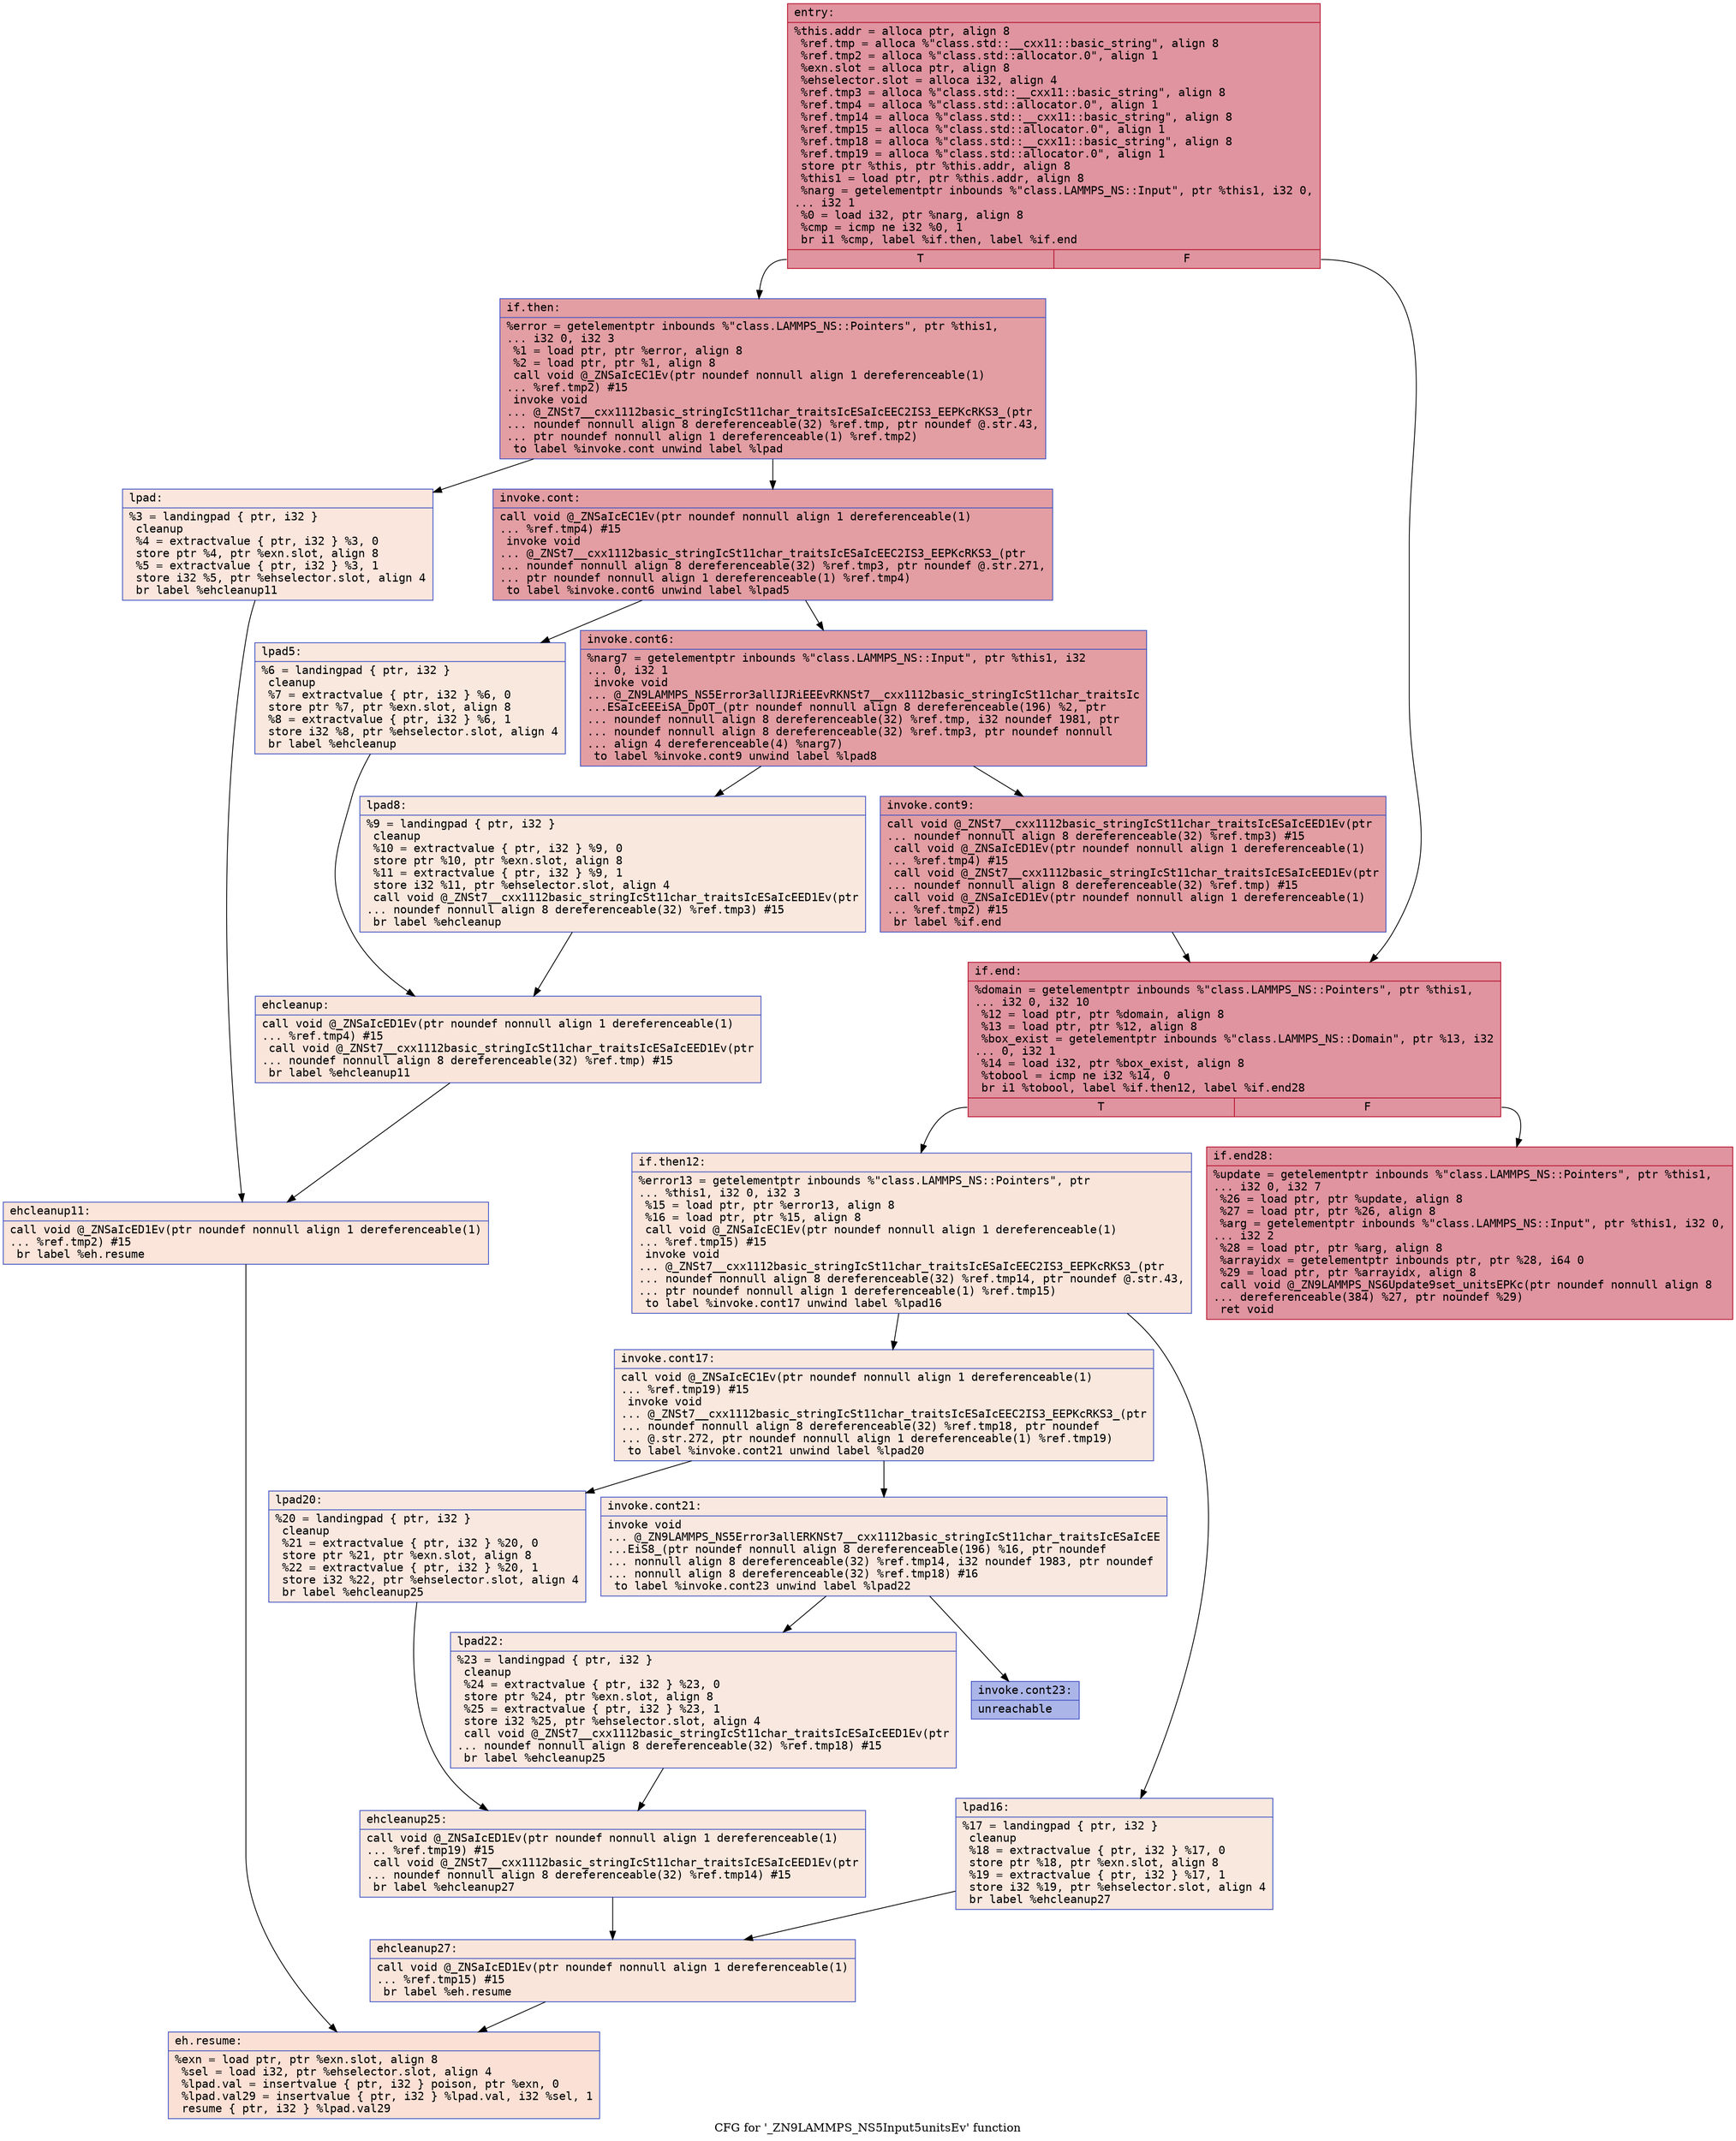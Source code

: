 digraph "CFG for '_ZN9LAMMPS_NS5Input5unitsEv' function" {
	label="CFG for '_ZN9LAMMPS_NS5Input5unitsEv' function";

	Node0x56287378e890 [shape=record,color="#b70d28ff", style=filled, fillcolor="#b70d2870" fontname="Courier",label="{entry:\l|  %this.addr = alloca ptr, align 8\l  %ref.tmp = alloca %\"class.std::__cxx11::basic_string\", align 8\l  %ref.tmp2 = alloca %\"class.std::allocator.0\", align 1\l  %exn.slot = alloca ptr, align 8\l  %ehselector.slot = alloca i32, align 4\l  %ref.tmp3 = alloca %\"class.std::__cxx11::basic_string\", align 8\l  %ref.tmp4 = alloca %\"class.std::allocator.0\", align 1\l  %ref.tmp14 = alloca %\"class.std::__cxx11::basic_string\", align 8\l  %ref.tmp15 = alloca %\"class.std::allocator.0\", align 1\l  %ref.tmp18 = alloca %\"class.std::__cxx11::basic_string\", align 8\l  %ref.tmp19 = alloca %\"class.std::allocator.0\", align 1\l  store ptr %this, ptr %this.addr, align 8\l  %this1 = load ptr, ptr %this.addr, align 8\l  %narg = getelementptr inbounds %\"class.LAMMPS_NS::Input\", ptr %this1, i32 0,\l... i32 1\l  %0 = load i32, ptr %narg, align 8\l  %cmp = icmp ne i32 %0, 1\l  br i1 %cmp, label %if.then, label %if.end\l|{<s0>T|<s1>F}}"];
	Node0x56287378e890:s0 -> Node0x56287378f450[tooltip="entry -> if.then\nProbability 50.00%" ];
	Node0x56287378e890:s1 -> Node0x56287378f4c0[tooltip="entry -> if.end\nProbability 50.00%" ];
	Node0x56287378f450 [shape=record,color="#3d50c3ff", style=filled, fillcolor="#be242e70" fontname="Courier",label="{if.then:\l|  %error = getelementptr inbounds %\"class.LAMMPS_NS::Pointers\", ptr %this1,\l... i32 0, i32 3\l  %1 = load ptr, ptr %error, align 8\l  %2 = load ptr, ptr %1, align 8\l  call void @_ZNSaIcEC1Ev(ptr noundef nonnull align 1 dereferenceable(1)\l... %ref.tmp2) #15\l  invoke void\l... @_ZNSt7__cxx1112basic_stringIcSt11char_traitsIcESaIcEEC2IS3_EEPKcRKS3_(ptr\l... noundef nonnull align 8 dereferenceable(32) %ref.tmp, ptr noundef @.str.43,\l... ptr noundef nonnull align 1 dereferenceable(1) %ref.tmp2)\l          to label %invoke.cont unwind label %lpad\l}"];
	Node0x56287378f450 -> Node0x56287378f940[tooltip="if.then -> invoke.cont\nProbability 100.00%" ];
	Node0x56287378f450 -> Node0x56287378f9c0[tooltip="if.then -> lpad\nProbability 0.00%" ];
	Node0x56287378f940 [shape=record,color="#3d50c3ff", style=filled, fillcolor="#be242e70" fontname="Courier",label="{invoke.cont:\l|  call void @_ZNSaIcEC1Ev(ptr noundef nonnull align 1 dereferenceable(1)\l... %ref.tmp4) #15\l  invoke void\l... @_ZNSt7__cxx1112basic_stringIcSt11char_traitsIcESaIcEEC2IS3_EEPKcRKS3_(ptr\l... noundef nonnull align 8 dereferenceable(32) %ref.tmp3, ptr noundef @.str.271,\l... ptr noundef nonnull align 1 dereferenceable(1) %ref.tmp4)\l          to label %invoke.cont6 unwind label %lpad5\l}"];
	Node0x56287378f940 -> Node0x56287378fce0[tooltip="invoke.cont -> invoke.cont6\nProbability 100.00%" ];
	Node0x56287378f940 -> Node0x56287378fd30[tooltip="invoke.cont -> lpad5\nProbability 0.00%" ];
	Node0x56287378fce0 [shape=record,color="#3d50c3ff", style=filled, fillcolor="#be242e70" fontname="Courier",label="{invoke.cont6:\l|  %narg7 = getelementptr inbounds %\"class.LAMMPS_NS::Input\", ptr %this1, i32\l... 0, i32 1\l  invoke void\l... @_ZN9LAMMPS_NS5Error3allIJRiEEEvRKNSt7__cxx1112basic_stringIcSt11char_traitsIc\l...ESaIcEEEiSA_DpOT_(ptr noundef nonnull align 8 dereferenceable(196) %2, ptr\l... noundef nonnull align 8 dereferenceable(32) %ref.tmp, i32 noundef 1981, ptr\l... noundef nonnull align 8 dereferenceable(32) %ref.tmp3, ptr noundef nonnull\l... align 4 dereferenceable(4) %narg7)\l          to label %invoke.cont9 unwind label %lpad8\l}"];
	Node0x56287378fce0 -> Node0x56287378fc90[tooltip="invoke.cont6 -> invoke.cont9\nProbability 100.00%" ];
	Node0x56287378fce0 -> Node0x56287378ef60[tooltip="invoke.cont6 -> lpad8\nProbability 0.00%" ];
	Node0x56287378fc90 [shape=record,color="#3d50c3ff", style=filled, fillcolor="#be242e70" fontname="Courier",label="{invoke.cont9:\l|  call void @_ZNSt7__cxx1112basic_stringIcSt11char_traitsIcESaIcEED1Ev(ptr\l... noundef nonnull align 8 dereferenceable(32) %ref.tmp3) #15\l  call void @_ZNSaIcED1Ev(ptr noundef nonnull align 1 dereferenceable(1)\l... %ref.tmp4) #15\l  call void @_ZNSt7__cxx1112basic_stringIcSt11char_traitsIcESaIcEED1Ev(ptr\l... noundef nonnull align 8 dereferenceable(32) %ref.tmp) #15\l  call void @_ZNSaIcED1Ev(ptr noundef nonnull align 1 dereferenceable(1)\l... %ref.tmp2) #15\l  br label %if.end\l}"];
	Node0x56287378fc90 -> Node0x56287378f4c0[tooltip="invoke.cont9 -> if.end\nProbability 100.00%" ];
	Node0x56287378f9c0 [shape=record,color="#3d50c3ff", style=filled, fillcolor="#f3c7b170" fontname="Courier",label="{lpad:\l|  %3 = landingpad \{ ptr, i32 \}\l          cleanup\l  %4 = extractvalue \{ ptr, i32 \} %3, 0\l  store ptr %4, ptr %exn.slot, align 8\l  %5 = extractvalue \{ ptr, i32 \} %3, 1\l  store i32 %5, ptr %ehselector.slot, align 4\l  br label %ehcleanup11\l}"];
	Node0x56287378f9c0 -> Node0x562873790c30[tooltip="lpad -> ehcleanup11\nProbability 100.00%" ];
	Node0x56287378fd30 [shape=record,color="#3d50c3ff", style=filled, fillcolor="#f2cab570" fontname="Courier",label="{lpad5:\l|  %6 = landingpad \{ ptr, i32 \}\l          cleanup\l  %7 = extractvalue \{ ptr, i32 \} %6, 0\l  store ptr %7, ptr %exn.slot, align 8\l  %8 = extractvalue \{ ptr, i32 \} %6, 1\l  store i32 %8, ptr %ehselector.slot, align 4\l  br label %ehcleanup\l}"];
	Node0x56287378fd30 -> Node0x562873790f00[tooltip="lpad5 -> ehcleanup\nProbability 100.00%" ];
	Node0x56287378ef60 [shape=record,color="#3d50c3ff", style=filled, fillcolor="#f2cab570" fontname="Courier",label="{lpad8:\l|  %9 = landingpad \{ ptr, i32 \}\l          cleanup\l  %10 = extractvalue \{ ptr, i32 \} %9, 0\l  store ptr %10, ptr %exn.slot, align 8\l  %11 = extractvalue \{ ptr, i32 \} %9, 1\l  store i32 %11, ptr %ehselector.slot, align 4\l  call void @_ZNSt7__cxx1112basic_stringIcSt11char_traitsIcESaIcEED1Ev(ptr\l... noundef nonnull align 8 dereferenceable(32) %ref.tmp3) #15\l  br label %ehcleanup\l}"];
	Node0x56287378ef60 -> Node0x562873790f00[tooltip="lpad8 -> ehcleanup\nProbability 100.00%" ];
	Node0x562873790f00 [shape=record,color="#3d50c3ff", style=filled, fillcolor="#f4c5ad70" fontname="Courier",label="{ehcleanup:\l|  call void @_ZNSaIcED1Ev(ptr noundef nonnull align 1 dereferenceable(1)\l... %ref.tmp4) #15\l  call void @_ZNSt7__cxx1112basic_stringIcSt11char_traitsIcESaIcEED1Ev(ptr\l... noundef nonnull align 8 dereferenceable(32) %ref.tmp) #15\l  br label %ehcleanup11\l}"];
	Node0x562873790f00 -> Node0x562873790c30[tooltip="ehcleanup -> ehcleanup11\nProbability 100.00%" ];
	Node0x562873790c30 [shape=record,color="#3d50c3ff", style=filled, fillcolor="#f5c1a970" fontname="Courier",label="{ehcleanup11:\l|  call void @_ZNSaIcED1Ev(ptr noundef nonnull align 1 dereferenceable(1)\l... %ref.tmp2) #15\l  br label %eh.resume\l}"];
	Node0x562873790c30 -> Node0x562873791810[tooltip="ehcleanup11 -> eh.resume\nProbability 100.00%" ];
	Node0x56287378f4c0 [shape=record,color="#b70d28ff", style=filled, fillcolor="#b70d2870" fontname="Courier",label="{if.end:\l|  %domain = getelementptr inbounds %\"class.LAMMPS_NS::Pointers\", ptr %this1,\l... i32 0, i32 10\l  %12 = load ptr, ptr %domain, align 8\l  %13 = load ptr, ptr %12, align 8\l  %box_exist = getelementptr inbounds %\"class.LAMMPS_NS::Domain\", ptr %13, i32\l... 0, i32 1\l  %14 = load i32, ptr %box_exist, align 8\l  %tobool = icmp ne i32 %14, 0\l  br i1 %tobool, label %if.then12, label %if.end28\l|{<s0>T|<s1>F}}"];
	Node0x56287378f4c0:s0 -> Node0x562873791cb0[tooltip="if.end -> if.then12\nProbability 0.00%" ];
	Node0x56287378f4c0:s1 -> Node0x562873791d30[tooltip="if.end -> if.end28\nProbability 100.00%" ];
	Node0x562873791cb0 [shape=record,color="#3d50c3ff", style=filled, fillcolor="#f4c5ad70" fontname="Courier",label="{if.then12:\l|  %error13 = getelementptr inbounds %\"class.LAMMPS_NS::Pointers\", ptr\l... %this1, i32 0, i32 3\l  %15 = load ptr, ptr %error13, align 8\l  %16 = load ptr, ptr %15, align 8\l  call void @_ZNSaIcEC1Ev(ptr noundef nonnull align 1 dereferenceable(1)\l... %ref.tmp15) #15\l  invoke void\l... @_ZNSt7__cxx1112basic_stringIcSt11char_traitsIcESaIcEEC2IS3_EEPKcRKS3_(ptr\l... noundef nonnull align 8 dereferenceable(32) %ref.tmp14, ptr noundef @.str.43,\l... ptr noundef nonnull align 1 dereferenceable(1) %ref.tmp15)\l          to label %invoke.cont17 unwind label %lpad16\l}"];
	Node0x562873791cb0 -> Node0x5628737921c0[tooltip="if.then12 -> invoke.cont17\nProbability 50.00%" ];
	Node0x562873791cb0 -> Node0x562873792240[tooltip="if.then12 -> lpad16\nProbability 50.00%" ];
	Node0x5628737921c0 [shape=record,color="#3d50c3ff", style=filled, fillcolor="#f2cab570" fontname="Courier",label="{invoke.cont17:\l|  call void @_ZNSaIcEC1Ev(ptr noundef nonnull align 1 dereferenceable(1)\l... %ref.tmp19) #15\l  invoke void\l... @_ZNSt7__cxx1112basic_stringIcSt11char_traitsIcESaIcEEC2IS3_EEPKcRKS3_(ptr\l... noundef nonnull align 8 dereferenceable(32) %ref.tmp18, ptr noundef\l... @.str.272, ptr noundef nonnull align 1 dereferenceable(1) %ref.tmp19)\l          to label %invoke.cont21 unwind label %lpad20\l}"];
	Node0x5628737921c0 -> Node0x5628737925c0[tooltip="invoke.cont17 -> invoke.cont21\nProbability 50.00%" ];
	Node0x5628737921c0 -> Node0x562873792610[tooltip="invoke.cont17 -> lpad20\nProbability 50.00%" ];
	Node0x5628737925c0 [shape=record,color="#3d50c3ff", style=filled, fillcolor="#f1ccb870" fontname="Courier",label="{invoke.cont21:\l|  invoke void\l... @_ZN9LAMMPS_NS5Error3allERKNSt7__cxx1112basic_stringIcSt11char_traitsIcESaIcEE\l...EiS8_(ptr noundef nonnull align 8 dereferenceable(196) %16, ptr noundef\l... nonnull align 8 dereferenceable(32) %ref.tmp14, i32 noundef 1983, ptr noundef\l... nonnull align 8 dereferenceable(32) %ref.tmp18) #16\l          to label %invoke.cont23 unwind label %lpad22\l}"];
	Node0x5628737925c0 -> Node0x562873792570[tooltip="invoke.cont21 -> invoke.cont23\nProbability 0.00%" ];
	Node0x5628737925c0 -> Node0x562873792930[tooltip="invoke.cont21 -> lpad22\nProbability 100.00%" ];
	Node0x562873792570 [shape=record,color="#3d50c3ff", style=filled, fillcolor="#4358cb70" fontname="Courier",label="{invoke.cont23:\l|  unreachable\l}"];
	Node0x562873792240 [shape=record,color="#3d50c3ff", style=filled, fillcolor="#f2cab570" fontname="Courier",label="{lpad16:\l|  %17 = landingpad \{ ptr, i32 \}\l          cleanup\l  %18 = extractvalue \{ ptr, i32 \} %17, 0\l  store ptr %18, ptr %exn.slot, align 8\l  %19 = extractvalue \{ ptr, i32 \} %17, 1\l  store i32 %19, ptr %ehselector.slot, align 4\l  br label %ehcleanup27\l}"];
	Node0x562873792240 -> Node0x562873792ef0[tooltip="lpad16 -> ehcleanup27\nProbability 100.00%" ];
	Node0x562873792610 [shape=record,color="#3d50c3ff", style=filled, fillcolor="#f1ccb870" fontname="Courier",label="{lpad20:\l|  %20 = landingpad \{ ptr, i32 \}\l          cleanup\l  %21 = extractvalue \{ ptr, i32 \} %20, 0\l  store ptr %21, ptr %exn.slot, align 8\l  %22 = extractvalue \{ ptr, i32 \} %20, 1\l  store i32 %22, ptr %ehselector.slot, align 4\l  br label %ehcleanup25\l}"];
	Node0x562873792610 -> Node0x562873793240[tooltip="lpad20 -> ehcleanup25\nProbability 100.00%" ];
	Node0x562873792930 [shape=record,color="#3d50c3ff", style=filled, fillcolor="#f1ccb870" fontname="Courier",label="{lpad22:\l|  %23 = landingpad \{ ptr, i32 \}\l          cleanup\l  %24 = extractvalue \{ ptr, i32 \} %23, 0\l  store ptr %24, ptr %exn.slot, align 8\l  %25 = extractvalue \{ ptr, i32 \} %23, 1\l  store i32 %25, ptr %ehselector.slot, align 4\l  call void @_ZNSt7__cxx1112basic_stringIcSt11char_traitsIcESaIcEED1Ev(ptr\l... noundef nonnull align 8 dereferenceable(32) %ref.tmp18) #15\l  br label %ehcleanup25\l}"];
	Node0x562873792930 -> Node0x562873793240[tooltip="lpad22 -> ehcleanup25\nProbability 100.00%" ];
	Node0x562873793240 [shape=record,color="#3d50c3ff", style=filled, fillcolor="#f2cab570" fontname="Courier",label="{ehcleanup25:\l|  call void @_ZNSaIcED1Ev(ptr noundef nonnull align 1 dereferenceable(1)\l... %ref.tmp19) #15\l  call void @_ZNSt7__cxx1112basic_stringIcSt11char_traitsIcESaIcEED1Ev(ptr\l... noundef nonnull align 8 dereferenceable(32) %ref.tmp14) #15\l  br label %ehcleanup27\l}"];
	Node0x562873793240 -> Node0x562873792ef0[tooltip="ehcleanup25 -> ehcleanup27\nProbability 100.00%" ];
	Node0x562873792ef0 [shape=record,color="#3d50c3ff", style=filled, fillcolor="#f4c5ad70" fontname="Courier",label="{ehcleanup27:\l|  call void @_ZNSaIcED1Ev(ptr noundef nonnull align 1 dereferenceable(1)\l... %ref.tmp15) #15\l  br label %eh.resume\l}"];
	Node0x562873792ef0 -> Node0x562873791810[tooltip="ehcleanup27 -> eh.resume\nProbability 100.00%" ];
	Node0x562873791d30 [shape=record,color="#b70d28ff", style=filled, fillcolor="#b70d2870" fontname="Courier",label="{if.end28:\l|  %update = getelementptr inbounds %\"class.LAMMPS_NS::Pointers\", ptr %this1,\l... i32 0, i32 7\l  %26 = load ptr, ptr %update, align 8\l  %27 = load ptr, ptr %26, align 8\l  %arg = getelementptr inbounds %\"class.LAMMPS_NS::Input\", ptr %this1, i32 0,\l... i32 2\l  %28 = load ptr, ptr %arg, align 8\l  %arrayidx = getelementptr inbounds ptr, ptr %28, i64 0\l  %29 = load ptr, ptr %arrayidx, align 8\l  call void @_ZN9LAMMPS_NS6Update9set_unitsEPKc(ptr noundef nonnull align 8\l... dereferenceable(384) %27, ptr noundef %29)\l  ret void\l}"];
	Node0x562873791810 [shape=record,color="#3d50c3ff", style=filled, fillcolor="#f7bca170" fontname="Courier",label="{eh.resume:\l|  %exn = load ptr, ptr %exn.slot, align 8\l  %sel = load i32, ptr %ehselector.slot, align 4\l  %lpad.val = insertvalue \{ ptr, i32 \} poison, ptr %exn, 0\l  %lpad.val29 = insertvalue \{ ptr, i32 \} %lpad.val, i32 %sel, 1\l  resume \{ ptr, i32 \} %lpad.val29\l}"];
}
